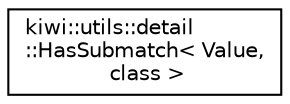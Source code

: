 digraph "Graphical Class Hierarchy"
{
 // LATEX_PDF_SIZE
  edge [fontname="Helvetica",fontsize="10",labelfontname="Helvetica",labelfontsize="10"];
  node [fontname="Helvetica",fontsize="10",shape=record];
  rankdir="LR";
  Node0 [label="kiwi::utils::detail\l::HasSubmatch\< Value,\l class \>",height=0.2,width=0.4,color="black", fillcolor="white", style="filled",URL="$structkiwi_1_1utils_1_1detail_1_1HasSubmatch.html",tooltip=" "];
}
